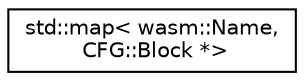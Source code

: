 digraph "Graphical Class Hierarchy"
{
  edge [fontname="Helvetica",fontsize="10",labelfontname="Helvetica",labelfontsize="10"];
  node [fontname="Helvetica",fontsize="10",shape=record];
  rankdir="LR";
  Node0 [label="std::map\< wasm::Name,\l CFG::Block *\>",height=0.2,width=0.4,color="black", fillcolor="white", style="filled",URL="$classstd_1_1map.html"];
}
